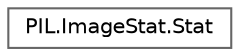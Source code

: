 digraph "Graphical Class Hierarchy"
{
 // LATEX_PDF_SIZE
  bgcolor="transparent";
  edge [fontname=Helvetica,fontsize=10,labelfontname=Helvetica,labelfontsize=10];
  node [fontname=Helvetica,fontsize=10,shape=box,height=0.2,width=0.4];
  rankdir="LR";
  Node0 [id="Node000000",label="PIL.ImageStat.Stat",height=0.2,width=0.4,color="grey40", fillcolor="white", style="filled",URL="$db/d72/classPIL_1_1ImageStat_1_1Stat.html",tooltip=" "];
}
